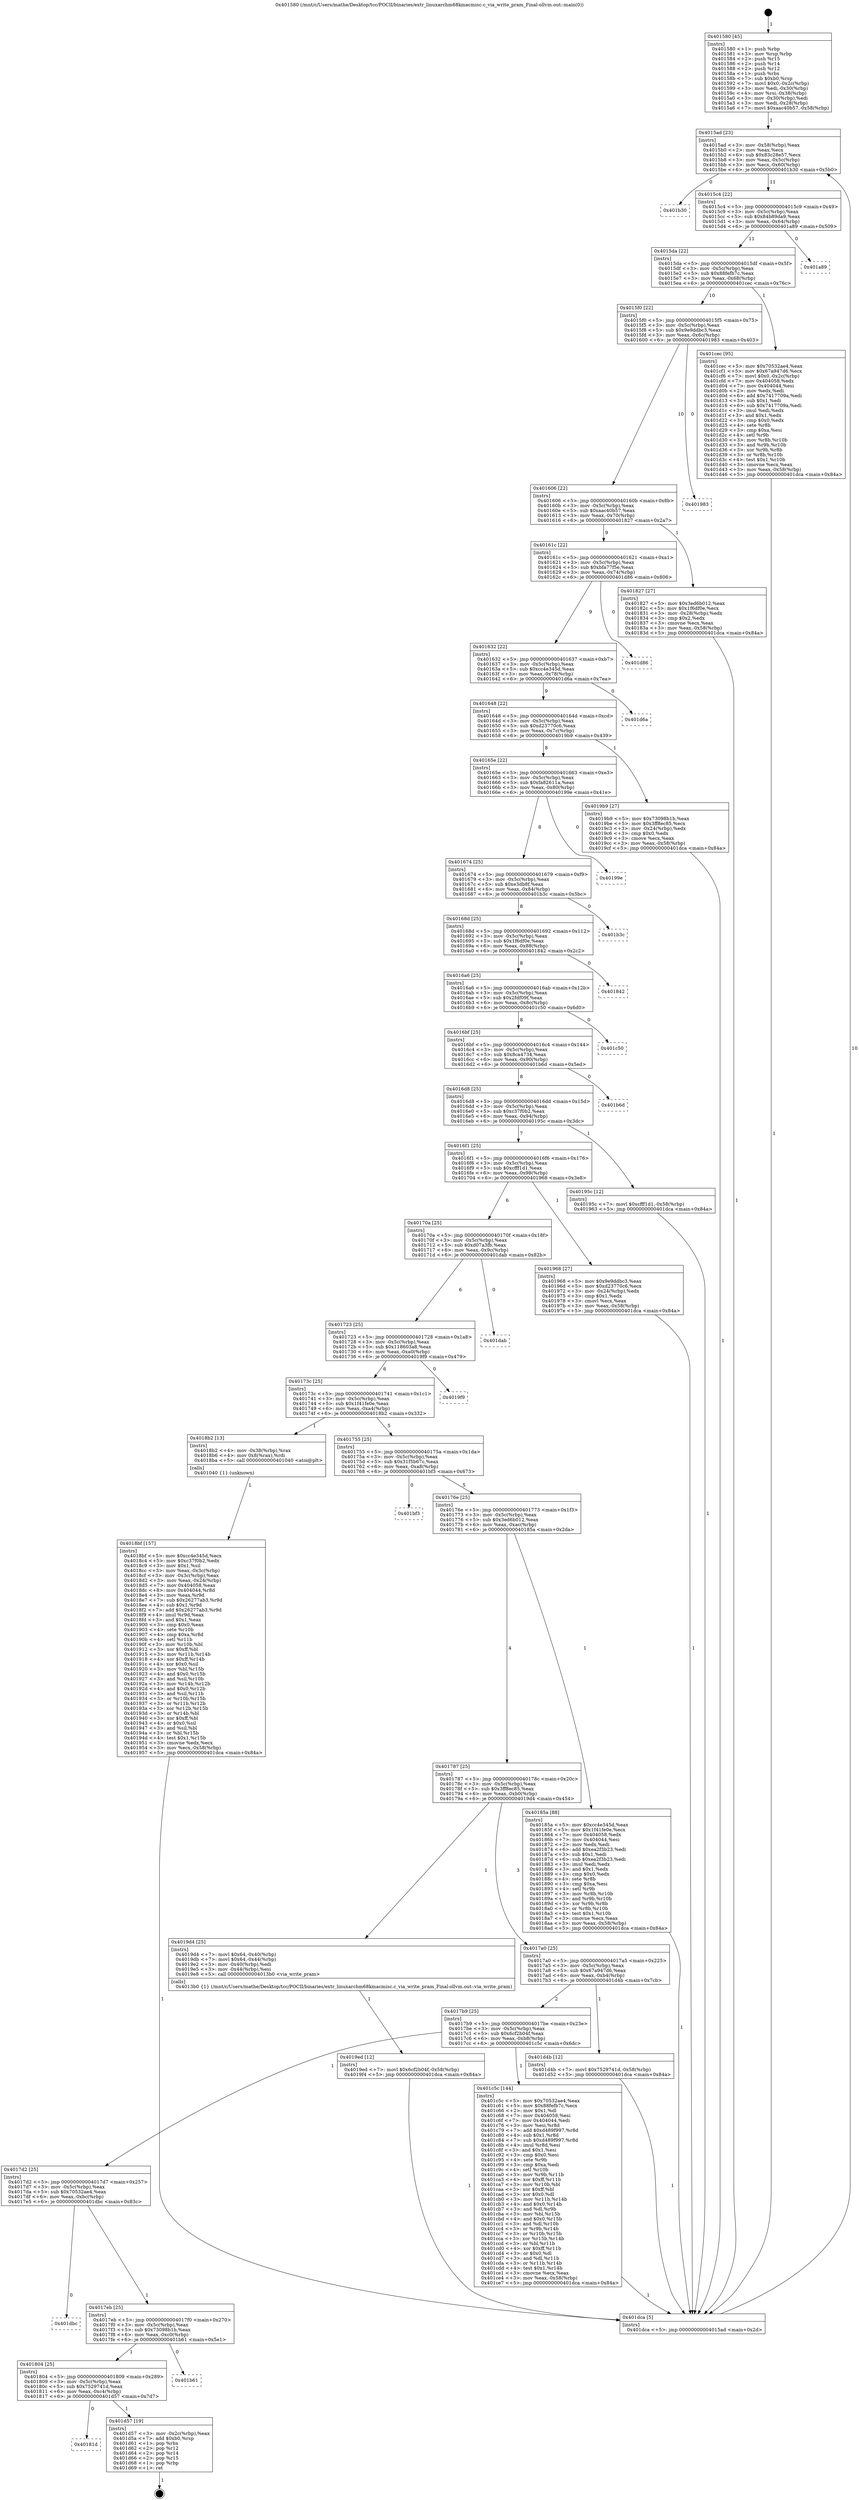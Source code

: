 digraph "0x401580" {
  label = "0x401580 (/mnt/c/Users/mathe/Desktop/tcc/POCII/binaries/extr_linuxarchm68kmacmisc.c_via_write_pram_Final-ollvm.out::main(0))"
  labelloc = "t"
  node[shape=record]

  Entry [label="",width=0.3,height=0.3,shape=circle,fillcolor=black,style=filled]
  "0x4015ad" [label="{
     0x4015ad [23]\l
     | [instrs]\l
     &nbsp;&nbsp;0x4015ad \<+3\>: mov -0x58(%rbp),%eax\l
     &nbsp;&nbsp;0x4015b0 \<+2\>: mov %eax,%ecx\l
     &nbsp;&nbsp;0x4015b2 \<+6\>: sub $0x83c28e57,%ecx\l
     &nbsp;&nbsp;0x4015b8 \<+3\>: mov %eax,-0x5c(%rbp)\l
     &nbsp;&nbsp;0x4015bb \<+3\>: mov %ecx,-0x60(%rbp)\l
     &nbsp;&nbsp;0x4015be \<+6\>: je 0000000000401b30 \<main+0x5b0\>\l
  }"]
  "0x401b30" [label="{
     0x401b30\l
  }", style=dashed]
  "0x4015c4" [label="{
     0x4015c4 [22]\l
     | [instrs]\l
     &nbsp;&nbsp;0x4015c4 \<+5\>: jmp 00000000004015c9 \<main+0x49\>\l
     &nbsp;&nbsp;0x4015c9 \<+3\>: mov -0x5c(%rbp),%eax\l
     &nbsp;&nbsp;0x4015cc \<+5\>: sub $0x84b89da9,%eax\l
     &nbsp;&nbsp;0x4015d1 \<+3\>: mov %eax,-0x64(%rbp)\l
     &nbsp;&nbsp;0x4015d4 \<+6\>: je 0000000000401a89 \<main+0x509\>\l
  }"]
  Exit [label="",width=0.3,height=0.3,shape=circle,fillcolor=black,style=filled,peripheries=2]
  "0x401a89" [label="{
     0x401a89\l
  }", style=dashed]
  "0x4015da" [label="{
     0x4015da [22]\l
     | [instrs]\l
     &nbsp;&nbsp;0x4015da \<+5\>: jmp 00000000004015df \<main+0x5f\>\l
     &nbsp;&nbsp;0x4015df \<+3\>: mov -0x5c(%rbp),%eax\l
     &nbsp;&nbsp;0x4015e2 \<+5\>: sub $0x88fefb7c,%eax\l
     &nbsp;&nbsp;0x4015e7 \<+3\>: mov %eax,-0x68(%rbp)\l
     &nbsp;&nbsp;0x4015ea \<+6\>: je 0000000000401cec \<main+0x76c\>\l
  }"]
  "0x40181d" [label="{
     0x40181d\l
  }", style=dashed]
  "0x401cec" [label="{
     0x401cec [95]\l
     | [instrs]\l
     &nbsp;&nbsp;0x401cec \<+5\>: mov $0x70532ae4,%eax\l
     &nbsp;&nbsp;0x401cf1 \<+5\>: mov $0x67a947d6,%ecx\l
     &nbsp;&nbsp;0x401cf6 \<+7\>: movl $0x0,-0x2c(%rbp)\l
     &nbsp;&nbsp;0x401cfd \<+7\>: mov 0x404058,%edx\l
     &nbsp;&nbsp;0x401d04 \<+7\>: mov 0x404044,%esi\l
     &nbsp;&nbsp;0x401d0b \<+2\>: mov %edx,%edi\l
     &nbsp;&nbsp;0x401d0d \<+6\>: add $0x7417709a,%edi\l
     &nbsp;&nbsp;0x401d13 \<+3\>: sub $0x1,%edi\l
     &nbsp;&nbsp;0x401d16 \<+6\>: sub $0x7417709a,%edi\l
     &nbsp;&nbsp;0x401d1c \<+3\>: imul %edi,%edx\l
     &nbsp;&nbsp;0x401d1f \<+3\>: and $0x1,%edx\l
     &nbsp;&nbsp;0x401d22 \<+3\>: cmp $0x0,%edx\l
     &nbsp;&nbsp;0x401d25 \<+4\>: sete %r8b\l
     &nbsp;&nbsp;0x401d29 \<+3\>: cmp $0xa,%esi\l
     &nbsp;&nbsp;0x401d2c \<+4\>: setl %r9b\l
     &nbsp;&nbsp;0x401d30 \<+3\>: mov %r8b,%r10b\l
     &nbsp;&nbsp;0x401d33 \<+3\>: and %r9b,%r10b\l
     &nbsp;&nbsp;0x401d36 \<+3\>: xor %r9b,%r8b\l
     &nbsp;&nbsp;0x401d39 \<+3\>: or %r8b,%r10b\l
     &nbsp;&nbsp;0x401d3c \<+4\>: test $0x1,%r10b\l
     &nbsp;&nbsp;0x401d40 \<+3\>: cmovne %ecx,%eax\l
     &nbsp;&nbsp;0x401d43 \<+3\>: mov %eax,-0x58(%rbp)\l
     &nbsp;&nbsp;0x401d46 \<+5\>: jmp 0000000000401dca \<main+0x84a\>\l
  }"]
  "0x4015f0" [label="{
     0x4015f0 [22]\l
     | [instrs]\l
     &nbsp;&nbsp;0x4015f0 \<+5\>: jmp 00000000004015f5 \<main+0x75\>\l
     &nbsp;&nbsp;0x4015f5 \<+3\>: mov -0x5c(%rbp),%eax\l
     &nbsp;&nbsp;0x4015f8 \<+5\>: sub $0x9e9ddbc3,%eax\l
     &nbsp;&nbsp;0x4015fd \<+3\>: mov %eax,-0x6c(%rbp)\l
     &nbsp;&nbsp;0x401600 \<+6\>: je 0000000000401983 \<main+0x403\>\l
  }"]
  "0x401d57" [label="{
     0x401d57 [19]\l
     | [instrs]\l
     &nbsp;&nbsp;0x401d57 \<+3\>: mov -0x2c(%rbp),%eax\l
     &nbsp;&nbsp;0x401d5a \<+7\>: add $0xb0,%rsp\l
     &nbsp;&nbsp;0x401d61 \<+1\>: pop %rbx\l
     &nbsp;&nbsp;0x401d62 \<+2\>: pop %r12\l
     &nbsp;&nbsp;0x401d64 \<+2\>: pop %r14\l
     &nbsp;&nbsp;0x401d66 \<+2\>: pop %r15\l
     &nbsp;&nbsp;0x401d68 \<+1\>: pop %rbp\l
     &nbsp;&nbsp;0x401d69 \<+1\>: ret\l
  }"]
  "0x401983" [label="{
     0x401983\l
  }", style=dashed]
  "0x401606" [label="{
     0x401606 [22]\l
     | [instrs]\l
     &nbsp;&nbsp;0x401606 \<+5\>: jmp 000000000040160b \<main+0x8b\>\l
     &nbsp;&nbsp;0x40160b \<+3\>: mov -0x5c(%rbp),%eax\l
     &nbsp;&nbsp;0x40160e \<+5\>: sub $0xaac40b57,%eax\l
     &nbsp;&nbsp;0x401613 \<+3\>: mov %eax,-0x70(%rbp)\l
     &nbsp;&nbsp;0x401616 \<+6\>: je 0000000000401827 \<main+0x2a7\>\l
  }"]
  "0x401804" [label="{
     0x401804 [25]\l
     | [instrs]\l
     &nbsp;&nbsp;0x401804 \<+5\>: jmp 0000000000401809 \<main+0x289\>\l
     &nbsp;&nbsp;0x401809 \<+3\>: mov -0x5c(%rbp),%eax\l
     &nbsp;&nbsp;0x40180c \<+5\>: sub $0x7529741d,%eax\l
     &nbsp;&nbsp;0x401811 \<+6\>: mov %eax,-0xc4(%rbp)\l
     &nbsp;&nbsp;0x401817 \<+6\>: je 0000000000401d57 \<main+0x7d7\>\l
  }"]
  "0x401827" [label="{
     0x401827 [27]\l
     | [instrs]\l
     &nbsp;&nbsp;0x401827 \<+5\>: mov $0x3ed6b012,%eax\l
     &nbsp;&nbsp;0x40182c \<+5\>: mov $0x1f6df0e,%ecx\l
     &nbsp;&nbsp;0x401831 \<+3\>: mov -0x28(%rbp),%edx\l
     &nbsp;&nbsp;0x401834 \<+3\>: cmp $0x2,%edx\l
     &nbsp;&nbsp;0x401837 \<+3\>: cmovne %ecx,%eax\l
     &nbsp;&nbsp;0x40183a \<+3\>: mov %eax,-0x58(%rbp)\l
     &nbsp;&nbsp;0x40183d \<+5\>: jmp 0000000000401dca \<main+0x84a\>\l
  }"]
  "0x40161c" [label="{
     0x40161c [22]\l
     | [instrs]\l
     &nbsp;&nbsp;0x40161c \<+5\>: jmp 0000000000401621 \<main+0xa1\>\l
     &nbsp;&nbsp;0x401621 \<+3\>: mov -0x5c(%rbp),%eax\l
     &nbsp;&nbsp;0x401624 \<+5\>: sub $0xbfa77f5e,%eax\l
     &nbsp;&nbsp;0x401629 \<+3\>: mov %eax,-0x74(%rbp)\l
     &nbsp;&nbsp;0x40162c \<+6\>: je 0000000000401d86 \<main+0x806\>\l
  }"]
  "0x401dca" [label="{
     0x401dca [5]\l
     | [instrs]\l
     &nbsp;&nbsp;0x401dca \<+5\>: jmp 00000000004015ad \<main+0x2d\>\l
  }"]
  "0x401580" [label="{
     0x401580 [45]\l
     | [instrs]\l
     &nbsp;&nbsp;0x401580 \<+1\>: push %rbp\l
     &nbsp;&nbsp;0x401581 \<+3\>: mov %rsp,%rbp\l
     &nbsp;&nbsp;0x401584 \<+2\>: push %r15\l
     &nbsp;&nbsp;0x401586 \<+2\>: push %r14\l
     &nbsp;&nbsp;0x401588 \<+2\>: push %r12\l
     &nbsp;&nbsp;0x40158a \<+1\>: push %rbx\l
     &nbsp;&nbsp;0x40158b \<+7\>: sub $0xb0,%rsp\l
     &nbsp;&nbsp;0x401592 \<+7\>: movl $0x0,-0x2c(%rbp)\l
     &nbsp;&nbsp;0x401599 \<+3\>: mov %edi,-0x30(%rbp)\l
     &nbsp;&nbsp;0x40159c \<+4\>: mov %rsi,-0x38(%rbp)\l
     &nbsp;&nbsp;0x4015a0 \<+3\>: mov -0x30(%rbp),%edi\l
     &nbsp;&nbsp;0x4015a3 \<+3\>: mov %edi,-0x28(%rbp)\l
     &nbsp;&nbsp;0x4015a6 \<+7\>: movl $0xaac40b57,-0x58(%rbp)\l
  }"]
  "0x401b61" [label="{
     0x401b61\l
  }", style=dashed]
  "0x401d86" [label="{
     0x401d86\l
  }", style=dashed]
  "0x401632" [label="{
     0x401632 [22]\l
     | [instrs]\l
     &nbsp;&nbsp;0x401632 \<+5\>: jmp 0000000000401637 \<main+0xb7\>\l
     &nbsp;&nbsp;0x401637 \<+3\>: mov -0x5c(%rbp),%eax\l
     &nbsp;&nbsp;0x40163a \<+5\>: sub $0xcc4e345d,%eax\l
     &nbsp;&nbsp;0x40163f \<+3\>: mov %eax,-0x78(%rbp)\l
     &nbsp;&nbsp;0x401642 \<+6\>: je 0000000000401d6a \<main+0x7ea\>\l
  }"]
  "0x4017eb" [label="{
     0x4017eb [25]\l
     | [instrs]\l
     &nbsp;&nbsp;0x4017eb \<+5\>: jmp 00000000004017f0 \<main+0x270\>\l
     &nbsp;&nbsp;0x4017f0 \<+3\>: mov -0x5c(%rbp),%eax\l
     &nbsp;&nbsp;0x4017f3 \<+5\>: sub $0x73098b1b,%eax\l
     &nbsp;&nbsp;0x4017f8 \<+6\>: mov %eax,-0xc0(%rbp)\l
     &nbsp;&nbsp;0x4017fe \<+6\>: je 0000000000401b61 \<main+0x5e1\>\l
  }"]
  "0x401d6a" [label="{
     0x401d6a\l
  }", style=dashed]
  "0x401648" [label="{
     0x401648 [22]\l
     | [instrs]\l
     &nbsp;&nbsp;0x401648 \<+5\>: jmp 000000000040164d \<main+0xcd\>\l
     &nbsp;&nbsp;0x40164d \<+3\>: mov -0x5c(%rbp),%eax\l
     &nbsp;&nbsp;0x401650 \<+5\>: sub $0xd23770c6,%eax\l
     &nbsp;&nbsp;0x401655 \<+3\>: mov %eax,-0x7c(%rbp)\l
     &nbsp;&nbsp;0x401658 \<+6\>: je 00000000004019b9 \<main+0x439\>\l
  }"]
  "0x401dbc" [label="{
     0x401dbc\l
  }", style=dashed]
  "0x4019b9" [label="{
     0x4019b9 [27]\l
     | [instrs]\l
     &nbsp;&nbsp;0x4019b9 \<+5\>: mov $0x73098b1b,%eax\l
     &nbsp;&nbsp;0x4019be \<+5\>: mov $0x3ff8ec85,%ecx\l
     &nbsp;&nbsp;0x4019c3 \<+3\>: mov -0x24(%rbp),%edx\l
     &nbsp;&nbsp;0x4019c6 \<+3\>: cmp $0x0,%edx\l
     &nbsp;&nbsp;0x4019c9 \<+3\>: cmove %ecx,%eax\l
     &nbsp;&nbsp;0x4019cc \<+3\>: mov %eax,-0x58(%rbp)\l
     &nbsp;&nbsp;0x4019cf \<+5\>: jmp 0000000000401dca \<main+0x84a\>\l
  }"]
  "0x40165e" [label="{
     0x40165e [22]\l
     | [instrs]\l
     &nbsp;&nbsp;0x40165e \<+5\>: jmp 0000000000401663 \<main+0xe3\>\l
     &nbsp;&nbsp;0x401663 \<+3\>: mov -0x5c(%rbp),%eax\l
     &nbsp;&nbsp;0x401666 \<+5\>: sub $0xfa82611a,%eax\l
     &nbsp;&nbsp;0x40166b \<+3\>: mov %eax,-0x80(%rbp)\l
     &nbsp;&nbsp;0x40166e \<+6\>: je 000000000040199e \<main+0x41e\>\l
  }"]
  "0x4017d2" [label="{
     0x4017d2 [25]\l
     | [instrs]\l
     &nbsp;&nbsp;0x4017d2 \<+5\>: jmp 00000000004017d7 \<main+0x257\>\l
     &nbsp;&nbsp;0x4017d7 \<+3\>: mov -0x5c(%rbp),%eax\l
     &nbsp;&nbsp;0x4017da \<+5\>: sub $0x70532ae4,%eax\l
     &nbsp;&nbsp;0x4017df \<+6\>: mov %eax,-0xbc(%rbp)\l
     &nbsp;&nbsp;0x4017e5 \<+6\>: je 0000000000401dbc \<main+0x83c\>\l
  }"]
  "0x40199e" [label="{
     0x40199e\l
  }", style=dashed]
  "0x401674" [label="{
     0x401674 [25]\l
     | [instrs]\l
     &nbsp;&nbsp;0x401674 \<+5\>: jmp 0000000000401679 \<main+0xf9\>\l
     &nbsp;&nbsp;0x401679 \<+3\>: mov -0x5c(%rbp),%eax\l
     &nbsp;&nbsp;0x40167c \<+5\>: sub $0xe3db8f,%eax\l
     &nbsp;&nbsp;0x401681 \<+6\>: mov %eax,-0x84(%rbp)\l
     &nbsp;&nbsp;0x401687 \<+6\>: je 0000000000401b3c \<main+0x5bc\>\l
  }"]
  "0x401c5c" [label="{
     0x401c5c [144]\l
     | [instrs]\l
     &nbsp;&nbsp;0x401c5c \<+5\>: mov $0x70532ae4,%eax\l
     &nbsp;&nbsp;0x401c61 \<+5\>: mov $0x88fefb7c,%ecx\l
     &nbsp;&nbsp;0x401c66 \<+2\>: mov $0x1,%dl\l
     &nbsp;&nbsp;0x401c68 \<+7\>: mov 0x404058,%esi\l
     &nbsp;&nbsp;0x401c6f \<+7\>: mov 0x404044,%edi\l
     &nbsp;&nbsp;0x401c76 \<+3\>: mov %esi,%r8d\l
     &nbsp;&nbsp;0x401c79 \<+7\>: add $0xd489f997,%r8d\l
     &nbsp;&nbsp;0x401c80 \<+4\>: sub $0x1,%r8d\l
     &nbsp;&nbsp;0x401c84 \<+7\>: sub $0xd489f997,%r8d\l
     &nbsp;&nbsp;0x401c8b \<+4\>: imul %r8d,%esi\l
     &nbsp;&nbsp;0x401c8f \<+3\>: and $0x1,%esi\l
     &nbsp;&nbsp;0x401c92 \<+3\>: cmp $0x0,%esi\l
     &nbsp;&nbsp;0x401c95 \<+4\>: sete %r9b\l
     &nbsp;&nbsp;0x401c99 \<+3\>: cmp $0xa,%edi\l
     &nbsp;&nbsp;0x401c9c \<+4\>: setl %r10b\l
     &nbsp;&nbsp;0x401ca0 \<+3\>: mov %r9b,%r11b\l
     &nbsp;&nbsp;0x401ca3 \<+4\>: xor $0xff,%r11b\l
     &nbsp;&nbsp;0x401ca7 \<+3\>: mov %r10b,%bl\l
     &nbsp;&nbsp;0x401caa \<+3\>: xor $0xff,%bl\l
     &nbsp;&nbsp;0x401cad \<+3\>: xor $0x0,%dl\l
     &nbsp;&nbsp;0x401cb0 \<+3\>: mov %r11b,%r14b\l
     &nbsp;&nbsp;0x401cb3 \<+4\>: and $0x0,%r14b\l
     &nbsp;&nbsp;0x401cb7 \<+3\>: and %dl,%r9b\l
     &nbsp;&nbsp;0x401cba \<+3\>: mov %bl,%r15b\l
     &nbsp;&nbsp;0x401cbd \<+4\>: and $0x0,%r15b\l
     &nbsp;&nbsp;0x401cc1 \<+3\>: and %dl,%r10b\l
     &nbsp;&nbsp;0x401cc4 \<+3\>: or %r9b,%r14b\l
     &nbsp;&nbsp;0x401cc7 \<+3\>: or %r10b,%r15b\l
     &nbsp;&nbsp;0x401cca \<+3\>: xor %r15b,%r14b\l
     &nbsp;&nbsp;0x401ccd \<+3\>: or %bl,%r11b\l
     &nbsp;&nbsp;0x401cd0 \<+4\>: xor $0xff,%r11b\l
     &nbsp;&nbsp;0x401cd4 \<+3\>: or $0x0,%dl\l
     &nbsp;&nbsp;0x401cd7 \<+3\>: and %dl,%r11b\l
     &nbsp;&nbsp;0x401cda \<+3\>: or %r11b,%r14b\l
     &nbsp;&nbsp;0x401cdd \<+4\>: test $0x1,%r14b\l
     &nbsp;&nbsp;0x401ce1 \<+3\>: cmovne %ecx,%eax\l
     &nbsp;&nbsp;0x401ce4 \<+3\>: mov %eax,-0x58(%rbp)\l
     &nbsp;&nbsp;0x401ce7 \<+5\>: jmp 0000000000401dca \<main+0x84a\>\l
  }"]
  "0x401b3c" [label="{
     0x401b3c\l
  }", style=dashed]
  "0x40168d" [label="{
     0x40168d [25]\l
     | [instrs]\l
     &nbsp;&nbsp;0x40168d \<+5\>: jmp 0000000000401692 \<main+0x112\>\l
     &nbsp;&nbsp;0x401692 \<+3\>: mov -0x5c(%rbp),%eax\l
     &nbsp;&nbsp;0x401695 \<+5\>: sub $0x1f6df0e,%eax\l
     &nbsp;&nbsp;0x40169a \<+6\>: mov %eax,-0x88(%rbp)\l
     &nbsp;&nbsp;0x4016a0 \<+6\>: je 0000000000401842 \<main+0x2c2\>\l
  }"]
  "0x4017b9" [label="{
     0x4017b9 [25]\l
     | [instrs]\l
     &nbsp;&nbsp;0x4017b9 \<+5\>: jmp 00000000004017be \<main+0x23e\>\l
     &nbsp;&nbsp;0x4017be \<+3\>: mov -0x5c(%rbp),%eax\l
     &nbsp;&nbsp;0x4017c1 \<+5\>: sub $0x6cf2b04f,%eax\l
     &nbsp;&nbsp;0x4017c6 \<+6\>: mov %eax,-0xb8(%rbp)\l
     &nbsp;&nbsp;0x4017cc \<+6\>: je 0000000000401c5c \<main+0x6dc\>\l
  }"]
  "0x401842" [label="{
     0x401842\l
  }", style=dashed]
  "0x4016a6" [label="{
     0x4016a6 [25]\l
     | [instrs]\l
     &nbsp;&nbsp;0x4016a6 \<+5\>: jmp 00000000004016ab \<main+0x12b\>\l
     &nbsp;&nbsp;0x4016ab \<+3\>: mov -0x5c(%rbp),%eax\l
     &nbsp;&nbsp;0x4016ae \<+5\>: sub $0x2fdf09f,%eax\l
     &nbsp;&nbsp;0x4016b3 \<+6\>: mov %eax,-0x8c(%rbp)\l
     &nbsp;&nbsp;0x4016b9 \<+6\>: je 0000000000401c50 \<main+0x6d0\>\l
  }"]
  "0x401d4b" [label="{
     0x401d4b [12]\l
     | [instrs]\l
     &nbsp;&nbsp;0x401d4b \<+7\>: movl $0x7529741d,-0x58(%rbp)\l
     &nbsp;&nbsp;0x401d52 \<+5\>: jmp 0000000000401dca \<main+0x84a\>\l
  }"]
  "0x401c50" [label="{
     0x401c50\l
  }", style=dashed]
  "0x4016bf" [label="{
     0x4016bf [25]\l
     | [instrs]\l
     &nbsp;&nbsp;0x4016bf \<+5\>: jmp 00000000004016c4 \<main+0x144\>\l
     &nbsp;&nbsp;0x4016c4 \<+3\>: mov -0x5c(%rbp),%eax\l
     &nbsp;&nbsp;0x4016c7 \<+5\>: sub $0x8ca4734,%eax\l
     &nbsp;&nbsp;0x4016cc \<+6\>: mov %eax,-0x90(%rbp)\l
     &nbsp;&nbsp;0x4016d2 \<+6\>: je 0000000000401b6d \<main+0x5ed\>\l
  }"]
  "0x4019ed" [label="{
     0x4019ed [12]\l
     | [instrs]\l
     &nbsp;&nbsp;0x4019ed \<+7\>: movl $0x6cf2b04f,-0x58(%rbp)\l
     &nbsp;&nbsp;0x4019f4 \<+5\>: jmp 0000000000401dca \<main+0x84a\>\l
  }"]
  "0x401b6d" [label="{
     0x401b6d\l
  }", style=dashed]
  "0x4016d8" [label="{
     0x4016d8 [25]\l
     | [instrs]\l
     &nbsp;&nbsp;0x4016d8 \<+5\>: jmp 00000000004016dd \<main+0x15d\>\l
     &nbsp;&nbsp;0x4016dd \<+3\>: mov -0x5c(%rbp),%eax\l
     &nbsp;&nbsp;0x4016e0 \<+5\>: sub $0xc37f0b2,%eax\l
     &nbsp;&nbsp;0x4016e5 \<+6\>: mov %eax,-0x94(%rbp)\l
     &nbsp;&nbsp;0x4016eb \<+6\>: je 000000000040195c \<main+0x3dc\>\l
  }"]
  "0x4017a0" [label="{
     0x4017a0 [25]\l
     | [instrs]\l
     &nbsp;&nbsp;0x4017a0 \<+5\>: jmp 00000000004017a5 \<main+0x225\>\l
     &nbsp;&nbsp;0x4017a5 \<+3\>: mov -0x5c(%rbp),%eax\l
     &nbsp;&nbsp;0x4017a8 \<+5\>: sub $0x67a947d6,%eax\l
     &nbsp;&nbsp;0x4017ad \<+6\>: mov %eax,-0xb4(%rbp)\l
     &nbsp;&nbsp;0x4017b3 \<+6\>: je 0000000000401d4b \<main+0x7cb\>\l
  }"]
  "0x40195c" [label="{
     0x40195c [12]\l
     | [instrs]\l
     &nbsp;&nbsp;0x40195c \<+7\>: movl $0xcfff1d1,-0x58(%rbp)\l
     &nbsp;&nbsp;0x401963 \<+5\>: jmp 0000000000401dca \<main+0x84a\>\l
  }"]
  "0x4016f1" [label="{
     0x4016f1 [25]\l
     | [instrs]\l
     &nbsp;&nbsp;0x4016f1 \<+5\>: jmp 00000000004016f6 \<main+0x176\>\l
     &nbsp;&nbsp;0x4016f6 \<+3\>: mov -0x5c(%rbp),%eax\l
     &nbsp;&nbsp;0x4016f9 \<+5\>: sub $0xcfff1d1,%eax\l
     &nbsp;&nbsp;0x4016fe \<+6\>: mov %eax,-0x98(%rbp)\l
     &nbsp;&nbsp;0x401704 \<+6\>: je 0000000000401968 \<main+0x3e8\>\l
  }"]
  "0x4019d4" [label="{
     0x4019d4 [25]\l
     | [instrs]\l
     &nbsp;&nbsp;0x4019d4 \<+7\>: movl $0x64,-0x40(%rbp)\l
     &nbsp;&nbsp;0x4019db \<+7\>: movl $0x64,-0x44(%rbp)\l
     &nbsp;&nbsp;0x4019e2 \<+3\>: mov -0x40(%rbp),%edi\l
     &nbsp;&nbsp;0x4019e5 \<+3\>: mov -0x44(%rbp),%esi\l
     &nbsp;&nbsp;0x4019e8 \<+5\>: call 00000000004013b0 \<via_write_pram\>\l
     | [calls]\l
     &nbsp;&nbsp;0x4013b0 \{1\} (/mnt/c/Users/mathe/Desktop/tcc/POCII/binaries/extr_linuxarchm68kmacmisc.c_via_write_pram_Final-ollvm.out::via_write_pram)\l
  }"]
  "0x401968" [label="{
     0x401968 [27]\l
     | [instrs]\l
     &nbsp;&nbsp;0x401968 \<+5\>: mov $0x9e9ddbc3,%eax\l
     &nbsp;&nbsp;0x40196d \<+5\>: mov $0xd23770c6,%ecx\l
     &nbsp;&nbsp;0x401972 \<+3\>: mov -0x24(%rbp),%edx\l
     &nbsp;&nbsp;0x401975 \<+3\>: cmp $0x1,%edx\l
     &nbsp;&nbsp;0x401978 \<+3\>: cmovl %ecx,%eax\l
     &nbsp;&nbsp;0x40197b \<+3\>: mov %eax,-0x58(%rbp)\l
     &nbsp;&nbsp;0x40197e \<+5\>: jmp 0000000000401dca \<main+0x84a\>\l
  }"]
  "0x40170a" [label="{
     0x40170a [25]\l
     | [instrs]\l
     &nbsp;&nbsp;0x40170a \<+5\>: jmp 000000000040170f \<main+0x18f\>\l
     &nbsp;&nbsp;0x40170f \<+3\>: mov -0x5c(%rbp),%eax\l
     &nbsp;&nbsp;0x401712 \<+5\>: sub $0xd07a3fb,%eax\l
     &nbsp;&nbsp;0x401717 \<+6\>: mov %eax,-0x9c(%rbp)\l
     &nbsp;&nbsp;0x40171d \<+6\>: je 0000000000401dab \<main+0x82b\>\l
  }"]
  "0x4018bf" [label="{
     0x4018bf [157]\l
     | [instrs]\l
     &nbsp;&nbsp;0x4018bf \<+5\>: mov $0xcc4e345d,%ecx\l
     &nbsp;&nbsp;0x4018c4 \<+5\>: mov $0xc37f0b2,%edx\l
     &nbsp;&nbsp;0x4018c9 \<+3\>: mov $0x1,%sil\l
     &nbsp;&nbsp;0x4018cc \<+3\>: mov %eax,-0x3c(%rbp)\l
     &nbsp;&nbsp;0x4018cf \<+3\>: mov -0x3c(%rbp),%eax\l
     &nbsp;&nbsp;0x4018d2 \<+3\>: mov %eax,-0x24(%rbp)\l
     &nbsp;&nbsp;0x4018d5 \<+7\>: mov 0x404058,%eax\l
     &nbsp;&nbsp;0x4018dc \<+8\>: mov 0x404044,%r8d\l
     &nbsp;&nbsp;0x4018e4 \<+3\>: mov %eax,%r9d\l
     &nbsp;&nbsp;0x4018e7 \<+7\>: sub $0x26277ab3,%r9d\l
     &nbsp;&nbsp;0x4018ee \<+4\>: sub $0x1,%r9d\l
     &nbsp;&nbsp;0x4018f2 \<+7\>: add $0x26277ab3,%r9d\l
     &nbsp;&nbsp;0x4018f9 \<+4\>: imul %r9d,%eax\l
     &nbsp;&nbsp;0x4018fd \<+3\>: and $0x1,%eax\l
     &nbsp;&nbsp;0x401900 \<+3\>: cmp $0x0,%eax\l
     &nbsp;&nbsp;0x401903 \<+4\>: sete %r10b\l
     &nbsp;&nbsp;0x401907 \<+4\>: cmp $0xa,%r8d\l
     &nbsp;&nbsp;0x40190b \<+4\>: setl %r11b\l
     &nbsp;&nbsp;0x40190f \<+3\>: mov %r10b,%bl\l
     &nbsp;&nbsp;0x401912 \<+3\>: xor $0xff,%bl\l
     &nbsp;&nbsp;0x401915 \<+3\>: mov %r11b,%r14b\l
     &nbsp;&nbsp;0x401918 \<+4\>: xor $0xff,%r14b\l
     &nbsp;&nbsp;0x40191c \<+4\>: xor $0x0,%sil\l
     &nbsp;&nbsp;0x401920 \<+3\>: mov %bl,%r15b\l
     &nbsp;&nbsp;0x401923 \<+4\>: and $0x0,%r15b\l
     &nbsp;&nbsp;0x401927 \<+3\>: and %sil,%r10b\l
     &nbsp;&nbsp;0x40192a \<+3\>: mov %r14b,%r12b\l
     &nbsp;&nbsp;0x40192d \<+4\>: and $0x0,%r12b\l
     &nbsp;&nbsp;0x401931 \<+3\>: and %sil,%r11b\l
     &nbsp;&nbsp;0x401934 \<+3\>: or %r10b,%r15b\l
     &nbsp;&nbsp;0x401937 \<+3\>: or %r11b,%r12b\l
     &nbsp;&nbsp;0x40193a \<+3\>: xor %r12b,%r15b\l
     &nbsp;&nbsp;0x40193d \<+3\>: or %r14b,%bl\l
     &nbsp;&nbsp;0x401940 \<+3\>: xor $0xff,%bl\l
     &nbsp;&nbsp;0x401943 \<+4\>: or $0x0,%sil\l
     &nbsp;&nbsp;0x401947 \<+3\>: and %sil,%bl\l
     &nbsp;&nbsp;0x40194a \<+3\>: or %bl,%r15b\l
     &nbsp;&nbsp;0x40194d \<+4\>: test $0x1,%r15b\l
     &nbsp;&nbsp;0x401951 \<+3\>: cmovne %edx,%ecx\l
     &nbsp;&nbsp;0x401954 \<+3\>: mov %ecx,-0x58(%rbp)\l
     &nbsp;&nbsp;0x401957 \<+5\>: jmp 0000000000401dca \<main+0x84a\>\l
  }"]
  "0x401dab" [label="{
     0x401dab\l
  }", style=dashed]
  "0x401723" [label="{
     0x401723 [25]\l
     | [instrs]\l
     &nbsp;&nbsp;0x401723 \<+5\>: jmp 0000000000401728 \<main+0x1a8\>\l
     &nbsp;&nbsp;0x401728 \<+3\>: mov -0x5c(%rbp),%eax\l
     &nbsp;&nbsp;0x40172b \<+5\>: sub $0x118603a8,%eax\l
     &nbsp;&nbsp;0x401730 \<+6\>: mov %eax,-0xa0(%rbp)\l
     &nbsp;&nbsp;0x401736 \<+6\>: je 00000000004019f9 \<main+0x479\>\l
  }"]
  "0x401787" [label="{
     0x401787 [25]\l
     | [instrs]\l
     &nbsp;&nbsp;0x401787 \<+5\>: jmp 000000000040178c \<main+0x20c\>\l
     &nbsp;&nbsp;0x40178c \<+3\>: mov -0x5c(%rbp),%eax\l
     &nbsp;&nbsp;0x40178f \<+5\>: sub $0x3ff8ec85,%eax\l
     &nbsp;&nbsp;0x401794 \<+6\>: mov %eax,-0xb0(%rbp)\l
     &nbsp;&nbsp;0x40179a \<+6\>: je 00000000004019d4 \<main+0x454\>\l
  }"]
  "0x4019f9" [label="{
     0x4019f9\l
  }", style=dashed]
  "0x40173c" [label="{
     0x40173c [25]\l
     | [instrs]\l
     &nbsp;&nbsp;0x40173c \<+5\>: jmp 0000000000401741 \<main+0x1c1\>\l
     &nbsp;&nbsp;0x401741 \<+3\>: mov -0x5c(%rbp),%eax\l
     &nbsp;&nbsp;0x401744 \<+5\>: sub $0x1f41fe0e,%eax\l
     &nbsp;&nbsp;0x401749 \<+6\>: mov %eax,-0xa4(%rbp)\l
     &nbsp;&nbsp;0x40174f \<+6\>: je 00000000004018b2 \<main+0x332\>\l
  }"]
  "0x40185a" [label="{
     0x40185a [88]\l
     | [instrs]\l
     &nbsp;&nbsp;0x40185a \<+5\>: mov $0xcc4e345d,%eax\l
     &nbsp;&nbsp;0x40185f \<+5\>: mov $0x1f41fe0e,%ecx\l
     &nbsp;&nbsp;0x401864 \<+7\>: mov 0x404058,%edx\l
     &nbsp;&nbsp;0x40186b \<+7\>: mov 0x404044,%esi\l
     &nbsp;&nbsp;0x401872 \<+2\>: mov %edx,%edi\l
     &nbsp;&nbsp;0x401874 \<+6\>: add $0xea2f3b23,%edi\l
     &nbsp;&nbsp;0x40187a \<+3\>: sub $0x1,%edi\l
     &nbsp;&nbsp;0x40187d \<+6\>: sub $0xea2f3b23,%edi\l
     &nbsp;&nbsp;0x401883 \<+3\>: imul %edi,%edx\l
     &nbsp;&nbsp;0x401886 \<+3\>: and $0x1,%edx\l
     &nbsp;&nbsp;0x401889 \<+3\>: cmp $0x0,%edx\l
     &nbsp;&nbsp;0x40188c \<+4\>: sete %r8b\l
     &nbsp;&nbsp;0x401890 \<+3\>: cmp $0xa,%esi\l
     &nbsp;&nbsp;0x401893 \<+4\>: setl %r9b\l
     &nbsp;&nbsp;0x401897 \<+3\>: mov %r8b,%r10b\l
     &nbsp;&nbsp;0x40189a \<+3\>: and %r9b,%r10b\l
     &nbsp;&nbsp;0x40189d \<+3\>: xor %r9b,%r8b\l
     &nbsp;&nbsp;0x4018a0 \<+3\>: or %r8b,%r10b\l
     &nbsp;&nbsp;0x4018a3 \<+4\>: test $0x1,%r10b\l
     &nbsp;&nbsp;0x4018a7 \<+3\>: cmovne %ecx,%eax\l
     &nbsp;&nbsp;0x4018aa \<+3\>: mov %eax,-0x58(%rbp)\l
     &nbsp;&nbsp;0x4018ad \<+5\>: jmp 0000000000401dca \<main+0x84a\>\l
  }"]
  "0x4018b2" [label="{
     0x4018b2 [13]\l
     | [instrs]\l
     &nbsp;&nbsp;0x4018b2 \<+4\>: mov -0x38(%rbp),%rax\l
     &nbsp;&nbsp;0x4018b6 \<+4\>: mov 0x8(%rax),%rdi\l
     &nbsp;&nbsp;0x4018ba \<+5\>: call 0000000000401040 \<atoi@plt\>\l
     | [calls]\l
     &nbsp;&nbsp;0x401040 \{1\} (unknown)\l
  }"]
  "0x401755" [label="{
     0x401755 [25]\l
     | [instrs]\l
     &nbsp;&nbsp;0x401755 \<+5\>: jmp 000000000040175a \<main+0x1da\>\l
     &nbsp;&nbsp;0x40175a \<+3\>: mov -0x5c(%rbp),%eax\l
     &nbsp;&nbsp;0x40175d \<+5\>: sub $0x31f5b67c,%eax\l
     &nbsp;&nbsp;0x401762 \<+6\>: mov %eax,-0xa8(%rbp)\l
     &nbsp;&nbsp;0x401768 \<+6\>: je 0000000000401bf3 \<main+0x673\>\l
  }"]
  "0x40176e" [label="{
     0x40176e [25]\l
     | [instrs]\l
     &nbsp;&nbsp;0x40176e \<+5\>: jmp 0000000000401773 \<main+0x1f3\>\l
     &nbsp;&nbsp;0x401773 \<+3\>: mov -0x5c(%rbp),%eax\l
     &nbsp;&nbsp;0x401776 \<+5\>: sub $0x3ed6b012,%eax\l
     &nbsp;&nbsp;0x40177b \<+6\>: mov %eax,-0xac(%rbp)\l
     &nbsp;&nbsp;0x401781 \<+6\>: je 000000000040185a \<main+0x2da\>\l
  }"]
  "0x401bf3" [label="{
     0x401bf3\l
  }", style=dashed]
  Entry -> "0x401580" [label=" 1"]
  "0x4015ad" -> "0x401b30" [label=" 0"]
  "0x4015ad" -> "0x4015c4" [label=" 11"]
  "0x401d57" -> Exit [label=" 1"]
  "0x4015c4" -> "0x401a89" [label=" 0"]
  "0x4015c4" -> "0x4015da" [label=" 11"]
  "0x401804" -> "0x40181d" [label=" 0"]
  "0x4015da" -> "0x401cec" [label=" 1"]
  "0x4015da" -> "0x4015f0" [label=" 10"]
  "0x401804" -> "0x401d57" [label=" 1"]
  "0x4015f0" -> "0x401983" [label=" 0"]
  "0x4015f0" -> "0x401606" [label=" 10"]
  "0x4017eb" -> "0x401804" [label=" 1"]
  "0x401606" -> "0x401827" [label=" 1"]
  "0x401606" -> "0x40161c" [label=" 9"]
  "0x401827" -> "0x401dca" [label=" 1"]
  "0x401580" -> "0x4015ad" [label=" 1"]
  "0x401dca" -> "0x4015ad" [label=" 10"]
  "0x4017eb" -> "0x401b61" [label=" 0"]
  "0x40161c" -> "0x401d86" [label=" 0"]
  "0x40161c" -> "0x401632" [label=" 9"]
  "0x4017d2" -> "0x4017eb" [label=" 1"]
  "0x401632" -> "0x401d6a" [label=" 0"]
  "0x401632" -> "0x401648" [label=" 9"]
  "0x4017d2" -> "0x401dbc" [label=" 0"]
  "0x401648" -> "0x4019b9" [label=" 1"]
  "0x401648" -> "0x40165e" [label=" 8"]
  "0x401d4b" -> "0x401dca" [label=" 1"]
  "0x40165e" -> "0x40199e" [label=" 0"]
  "0x40165e" -> "0x401674" [label=" 8"]
  "0x401cec" -> "0x401dca" [label=" 1"]
  "0x401674" -> "0x401b3c" [label=" 0"]
  "0x401674" -> "0x40168d" [label=" 8"]
  "0x401c5c" -> "0x401dca" [label=" 1"]
  "0x40168d" -> "0x401842" [label=" 0"]
  "0x40168d" -> "0x4016a6" [label=" 8"]
  "0x4017b9" -> "0x401c5c" [label=" 1"]
  "0x4016a6" -> "0x401c50" [label=" 0"]
  "0x4016a6" -> "0x4016bf" [label=" 8"]
  "0x4017b9" -> "0x4017d2" [label=" 1"]
  "0x4016bf" -> "0x401b6d" [label=" 0"]
  "0x4016bf" -> "0x4016d8" [label=" 8"]
  "0x4017a0" -> "0x401d4b" [label=" 1"]
  "0x4016d8" -> "0x40195c" [label=" 1"]
  "0x4016d8" -> "0x4016f1" [label=" 7"]
  "0x4017a0" -> "0x4017b9" [label=" 2"]
  "0x4016f1" -> "0x401968" [label=" 1"]
  "0x4016f1" -> "0x40170a" [label=" 6"]
  "0x4019ed" -> "0x401dca" [label=" 1"]
  "0x40170a" -> "0x401dab" [label=" 0"]
  "0x40170a" -> "0x401723" [label=" 6"]
  "0x401787" -> "0x4017a0" [label=" 3"]
  "0x401723" -> "0x4019f9" [label=" 0"]
  "0x401723" -> "0x40173c" [label=" 6"]
  "0x401787" -> "0x4019d4" [label=" 1"]
  "0x40173c" -> "0x4018b2" [label=" 1"]
  "0x40173c" -> "0x401755" [label=" 5"]
  "0x4019d4" -> "0x4019ed" [label=" 1"]
  "0x401755" -> "0x401bf3" [label=" 0"]
  "0x401755" -> "0x40176e" [label=" 5"]
  "0x4019b9" -> "0x401dca" [label=" 1"]
  "0x40176e" -> "0x40185a" [label=" 1"]
  "0x40176e" -> "0x401787" [label=" 4"]
  "0x40185a" -> "0x401dca" [label=" 1"]
  "0x4018b2" -> "0x4018bf" [label=" 1"]
  "0x4018bf" -> "0x401dca" [label=" 1"]
  "0x40195c" -> "0x401dca" [label=" 1"]
  "0x401968" -> "0x401dca" [label=" 1"]
}
